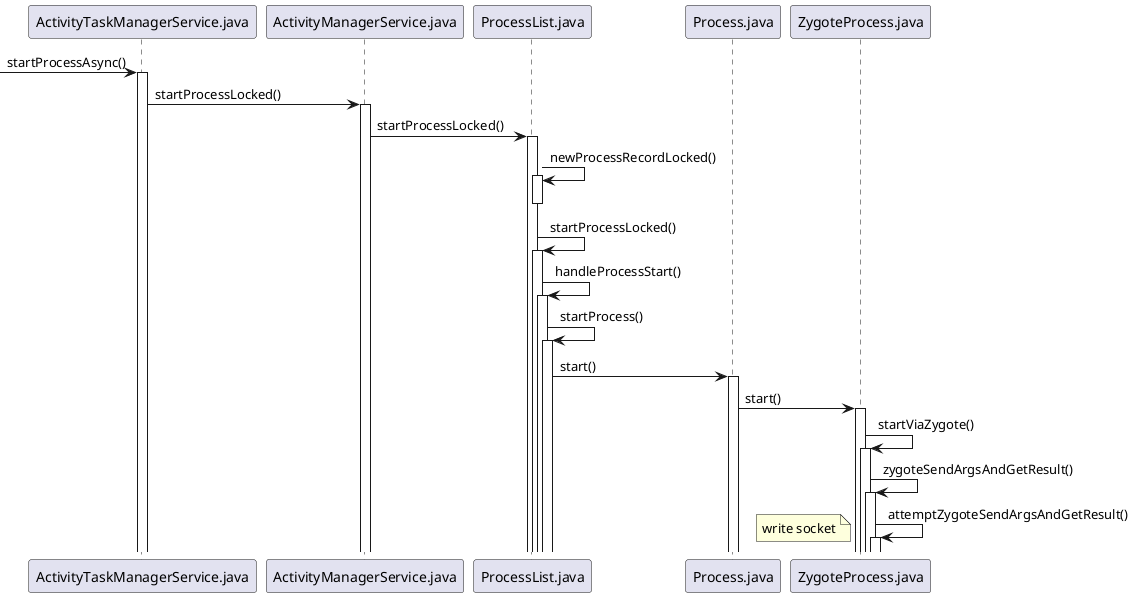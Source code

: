 @startuml



 -> ActivityTaskManagerService.java: startProcessAsync()
activate ActivityTaskManagerService.java
ActivityTaskManagerService.java -> ActivityManagerService.java: startProcessLocked()
activate ActivityManagerService.java
ActivityManagerService.java -> ProcessList.java: startProcessLocked()
activate ProcessList.java
ProcessList.java -> ProcessList.java: newProcessRecordLocked()
activate ProcessList.java
deactivate ProcessList.java
ProcessList.java -> ProcessList.java: startProcessLocked()
activate ProcessList.java
ProcessList.java -> ProcessList.java: handleProcessStart()
activate ProcessList.java
ProcessList.java -> ProcessList.java: startProcess()
activate ProcessList.java
ProcessList.java -> Process.java: start()
activate Process.java
Process.java -> ZygoteProcess.java: start()
activate ZygoteProcess.java
ZygoteProcess.java -> ZygoteProcess.java: startViaZygote()
activate ZygoteProcess.java
ZygoteProcess.java -> ZygoteProcess.java: zygoteSendArgsAndGetResult()
activate ZygoteProcess.java
ZygoteProcess.java -> ZygoteProcess.java: attemptZygoteSendArgsAndGetResult()
activate ZygoteProcess.java
note left: write socket

@enduml